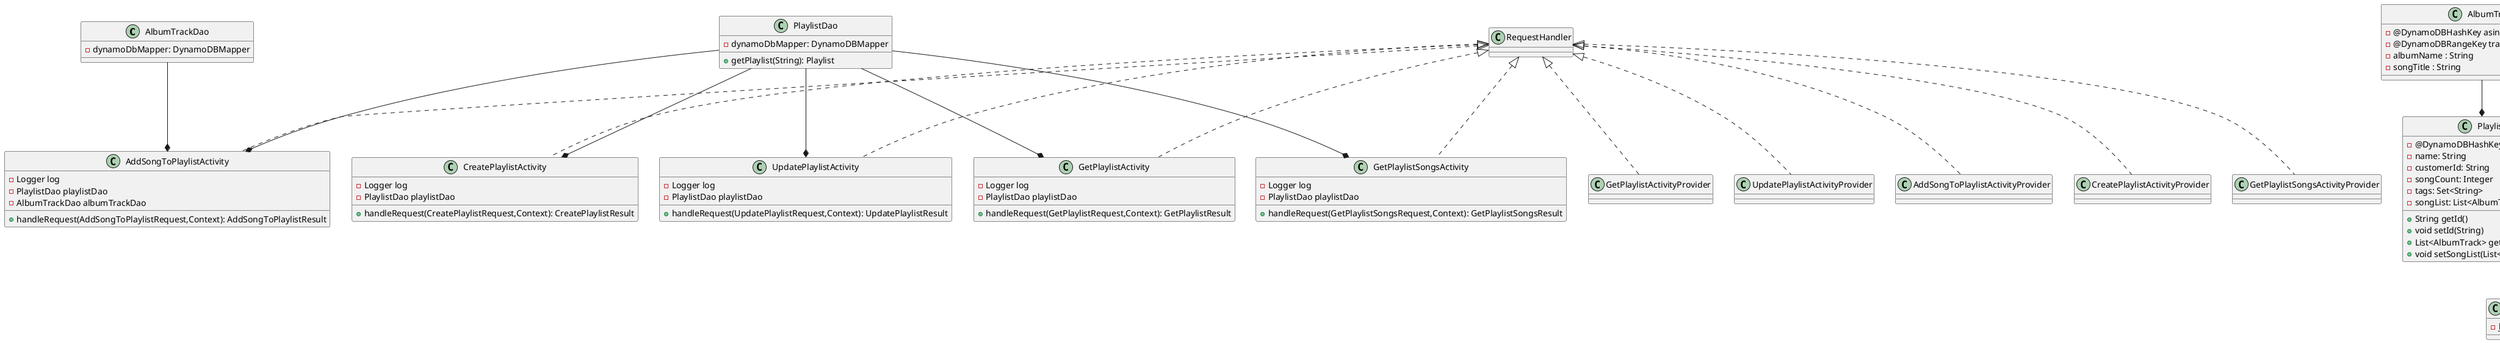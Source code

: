 @startuml

class AlbumTrackDao {
- dynamoDbMapper: DynamoDBMapper

}
class PlaylistDao {
- dynamoDbMapper: DynamoDBMapper
+ getPlaylist(String): Playlist
}

class CreatePlaylistActivity {
- Logger log
- PlaylistDao playlistDao
+ handleRequest(CreatePlaylistRequest,Context): CreatePlaylistResult
}
class AlbumTrack {
-@DynamoDBHashKey asin : String
-@DynamoDBRangeKey trackNumber : Integer
-albumName : String
-songTitle : String
}
class UpdatePlaylistActivity {
- Logger log
- PlaylistDao playlistDao
+ handleRequest(UpdatePlaylistRequest,Context): UpdatePlaylistResult
}

class AddSongToPlaylistActivity {
- Logger log
- PlaylistDao playlistDao
- AlbumTrackDao albumTrackDao
+ handleRequest(AddSongToPlaylistRequest,Context): AddSongToPlaylistResult
}

class Playlist {
- @DynamoDBHashKey id: String
- name: String
- customerId: String
- songCount: Integer
- tags: Set<String>
- songList: List<AlbumTrack>
+ String getId()
+ void setId(String)
+ List<AlbumTrack> getSongList()
+ void setSongList(List<AlbumTrack>)
}

class InvalidAttributeValueException {
- {static} long serialVersionUID
}
class InvalidAttributeException {
- {static} long serialVersionUID
}

class GetPlaylistActivity {
- Logger log
- PlaylistDao playlistDao
+ handleRequest(GetPlaylistRequest,Context): GetPlaylistResult
}

class GetPlaylistSongsActivity {
- Logger log
- PlaylistDao playlistDao
+ handleRequest(GetPlaylistSongsRequest,Context): GetPlaylistSongsResult
}

class AlbumTrackNotFoundException {
- {static} long serialVersionUID
}


class PlaylistNotFoundException {
- {static} long serialVersionUID
}

class InvalidAttributeChangeException {
- {static} long serialVersionUID
}


InvalidAttributeException <|-- InvalidAttributeChangeException
AlbumTrack --* Playlist
AlbumTrackDao --* AddSongToPlaylistActivity
PlaylistDao --* CreatePlaylistActivity
PlaylistDao --* AddSongToPlaylistActivity
PlaylistDao --* GetPlaylistActivity
PlaylistDao --* GetPlaylistSongsActivity
PlaylistDao --* UpdatePlaylistActivity
RequestHandler <|.. GetPlaylistActivityProvider
RequestHandler <|.. CreatePlaylistActivity
RequestHandler <|.. UpdatePlaylistActivity
RequestHandler <|.. UpdatePlaylistActivityProvider
RequestHandler <|.. AddSongToPlaylistActivity
RequestHandler <|.. AddSongToPlaylistActivityProvider
InvalidAttributeException <|-- InvalidAttributeValueException
RequestHandler <|.. CreatePlaylistActivityProvider
RequestHandler <|.. GetPlaylistActivity
RequestHandler <|.. GetPlaylistSongsActivity
RuntimeException <|-- AlbumTrackNotFoundException
RequestHandler <|.. GetPlaylistSongsActivityProvider
RuntimeException <|-- PlaylistNotFoundException
RuntimeException <|-- InvalidAttributeException
@enduml
